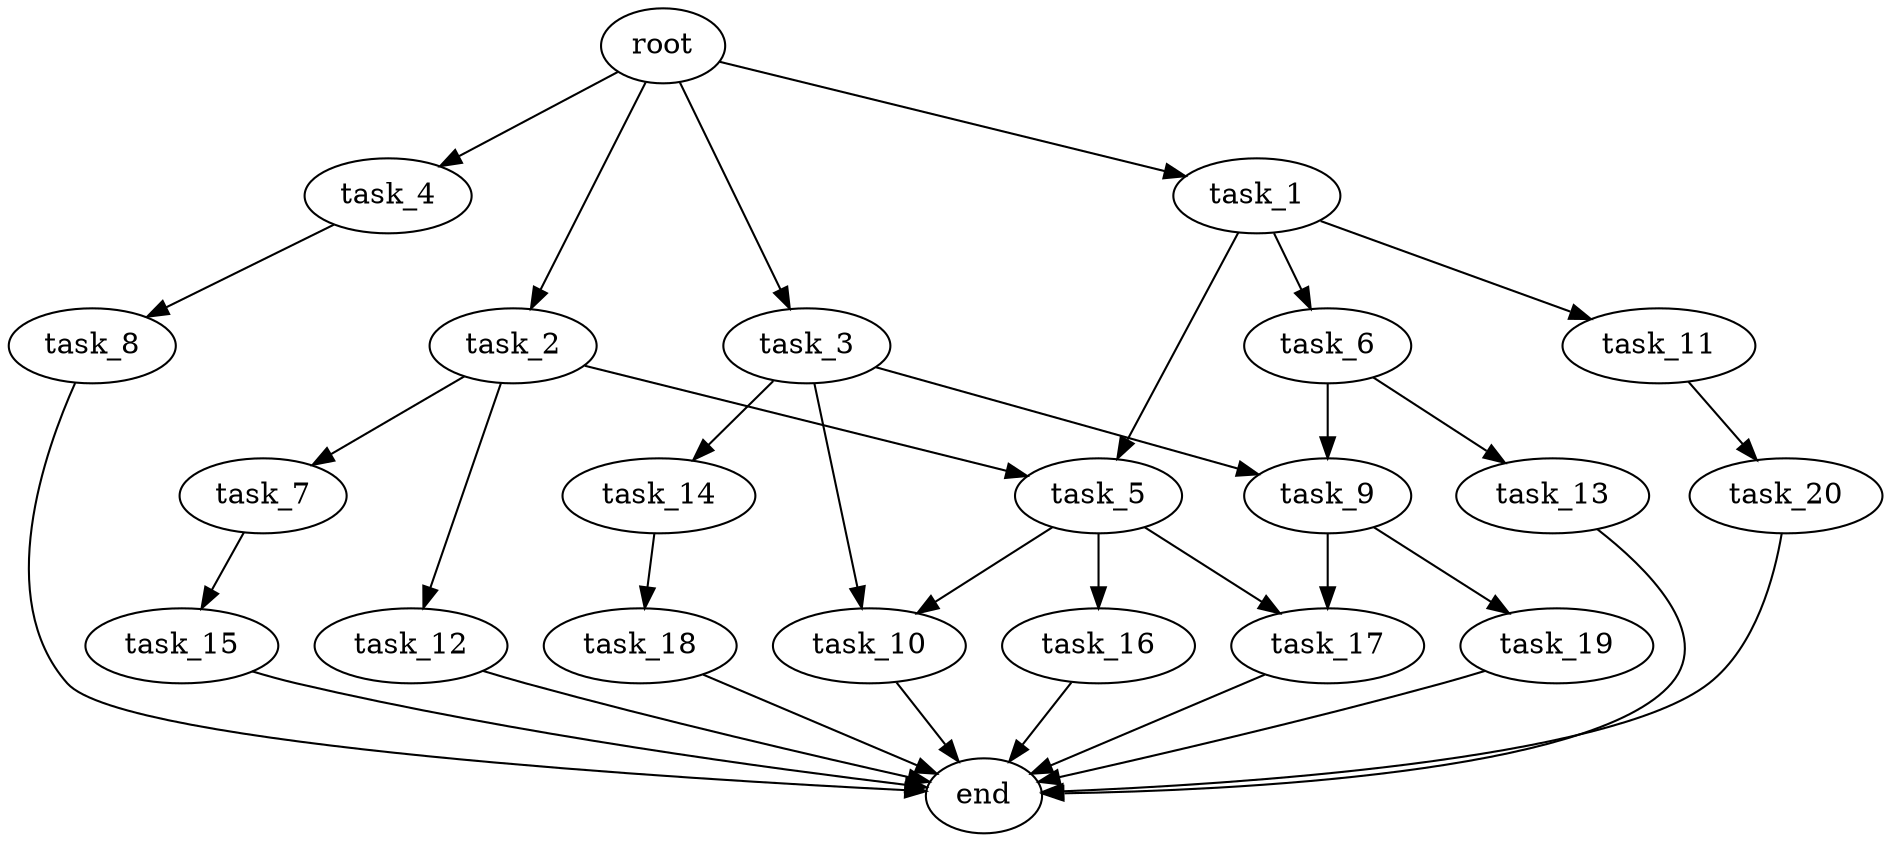 digraph G {
  root [size="0.000000e+00"];
  task_1 [size="3.570385e+09"];
  task_2 [size="7.808635e+09"];
  task_3 [size="8.658117e+09"];
  task_4 [size="3.319915e+09"];
  task_5 [size="1.245626e+09"];
  task_6 [size="3.680824e+09"];
  task_7 [size="8.894976e+09"];
  task_8 [size="7.433334e+09"];
  task_9 [size="8.946480e+09"];
  task_10 [size="3.867061e+09"];
  task_11 [size="9.737262e+09"];
  task_12 [size="4.962536e+09"];
  task_13 [size="4.975736e+09"];
  task_14 [size="9.243180e+09"];
  task_15 [size="5.193239e+09"];
  task_16 [size="8.011680e+09"];
  task_17 [size="7.271086e+09"];
  task_18 [size="7.901911e+08"];
  task_19 [size="6.024931e+09"];
  task_20 [size="8.223590e+09"];
  end [size="0.000000e+00"];

  root -> task_1 [size="1.000000e-12"];
  root -> task_2 [size="1.000000e-12"];
  root -> task_3 [size="1.000000e-12"];
  root -> task_4 [size="1.000000e-12"];
  task_1 -> task_5 [size="6.228128e+07"];
  task_1 -> task_6 [size="3.680824e+08"];
  task_1 -> task_11 [size="9.737262e+08"];
  task_2 -> task_5 [size="6.228128e+07"];
  task_2 -> task_7 [size="8.894976e+08"];
  task_2 -> task_12 [size="4.962536e+08"];
  task_3 -> task_9 [size="4.473240e+08"];
  task_3 -> task_10 [size="1.933531e+08"];
  task_3 -> task_14 [size="9.243180e+08"];
  task_4 -> task_8 [size="7.433334e+08"];
  task_5 -> task_10 [size="1.933531e+08"];
  task_5 -> task_16 [size="8.011680e+08"];
  task_5 -> task_17 [size="3.635543e+08"];
  task_6 -> task_9 [size="4.473240e+08"];
  task_6 -> task_13 [size="4.975736e+08"];
  task_7 -> task_15 [size="5.193239e+08"];
  task_8 -> end [size="1.000000e-12"];
  task_9 -> task_17 [size="3.635543e+08"];
  task_9 -> task_19 [size="6.024931e+08"];
  task_10 -> end [size="1.000000e-12"];
  task_11 -> task_20 [size="8.223590e+08"];
  task_12 -> end [size="1.000000e-12"];
  task_13 -> end [size="1.000000e-12"];
  task_14 -> task_18 [size="7.901911e+07"];
  task_15 -> end [size="1.000000e-12"];
  task_16 -> end [size="1.000000e-12"];
  task_17 -> end [size="1.000000e-12"];
  task_18 -> end [size="1.000000e-12"];
  task_19 -> end [size="1.000000e-12"];
  task_20 -> end [size="1.000000e-12"];
}
